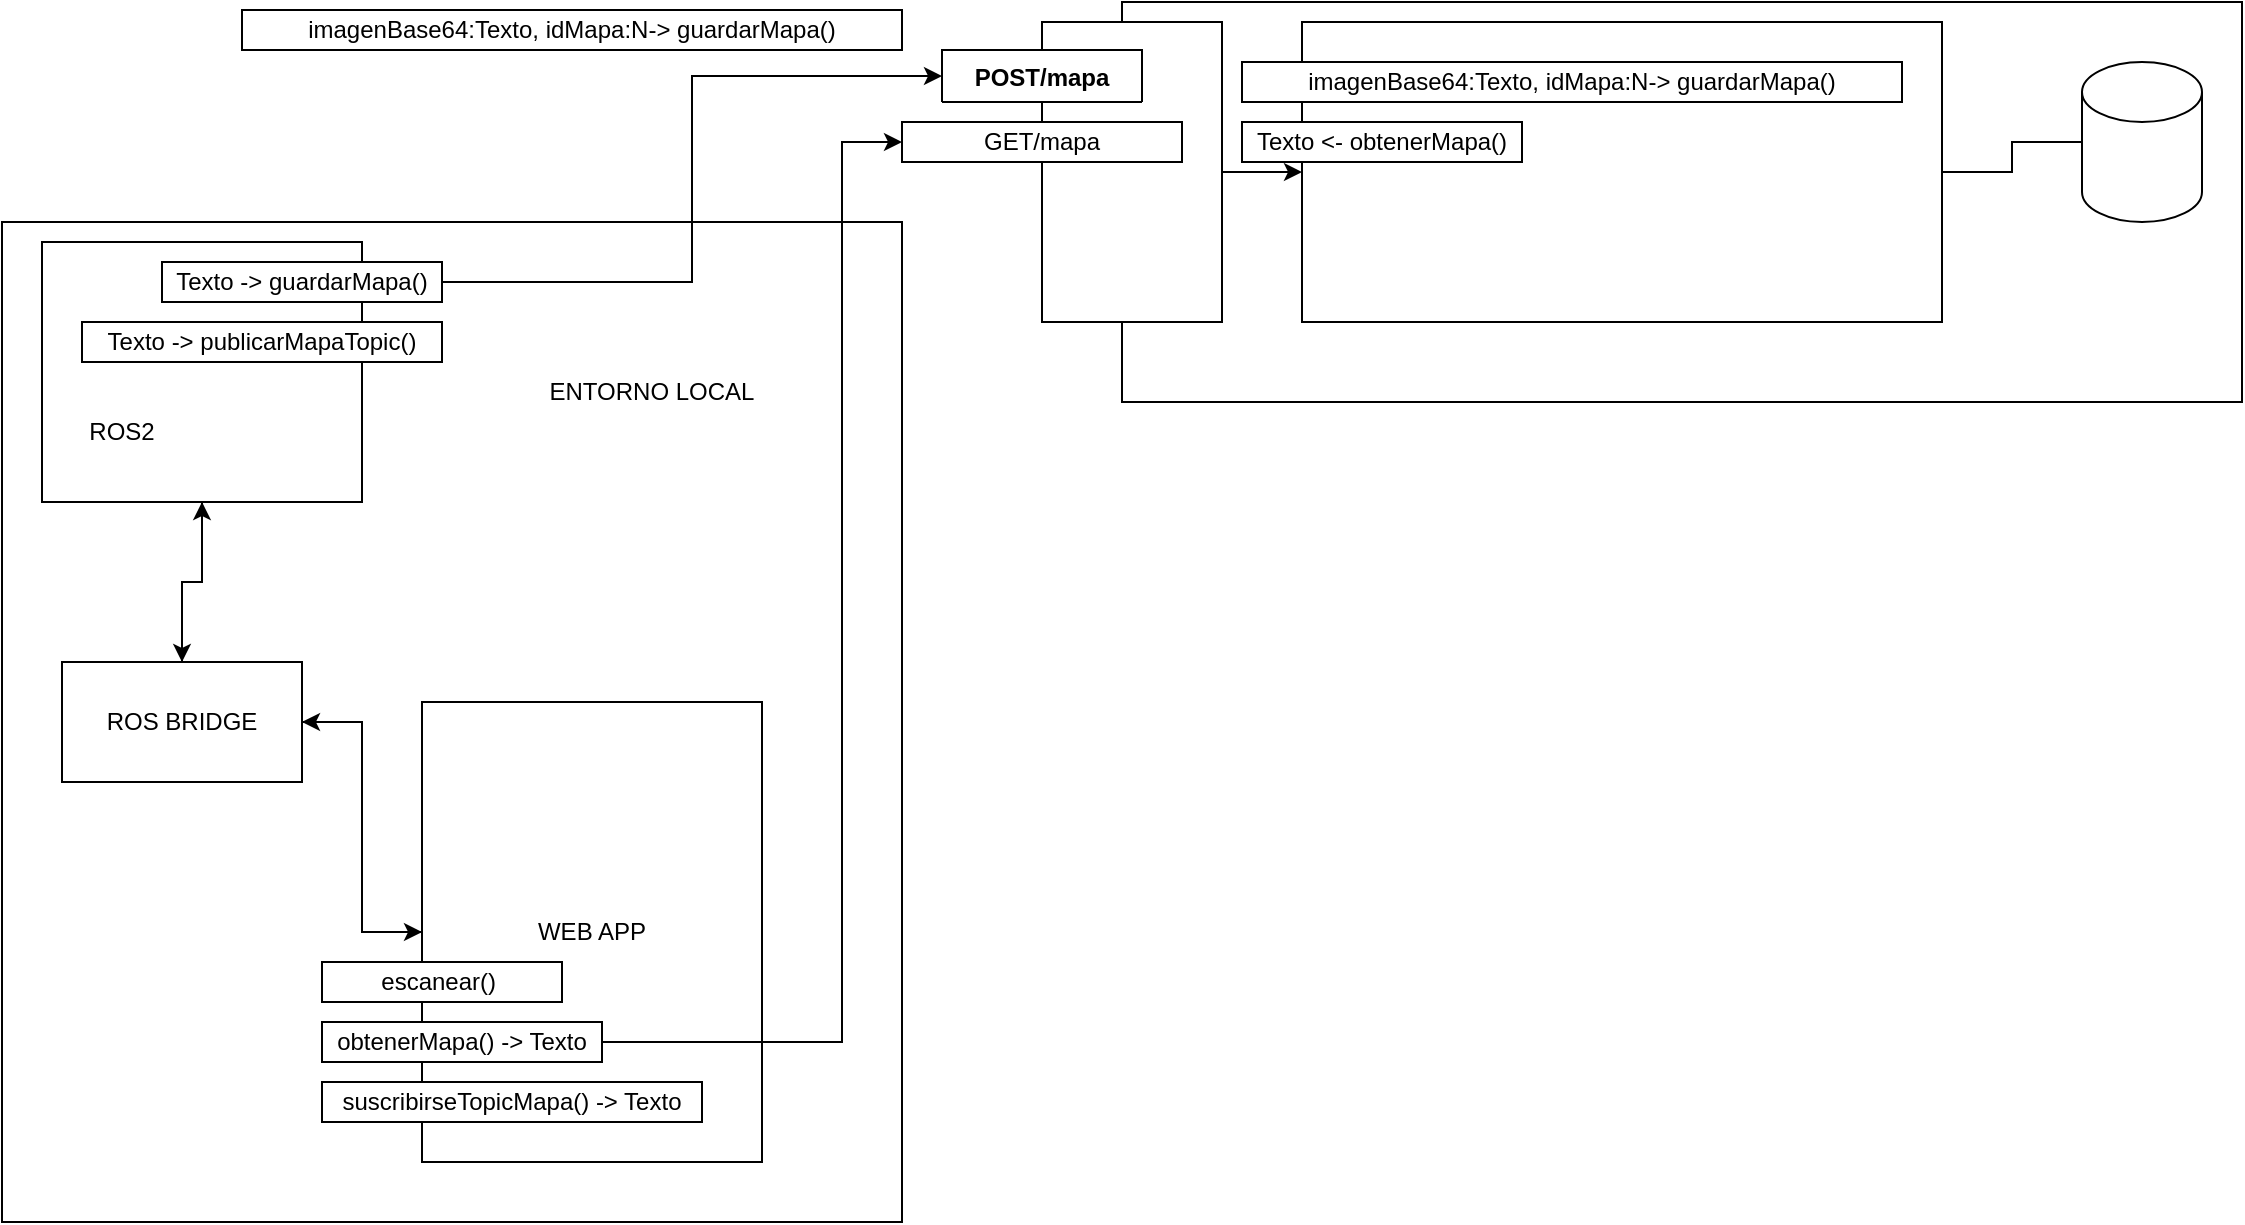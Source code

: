 <mxfile version="16.5.1" type="device" pages="2"><diagram id="qr7br0gcmP0g3dQFz3eZ" name="Logica Negocio"><mxGraphModel dx="1038" dy="649" grid="1" gridSize="10" guides="1" tooltips="1" connect="1" arrows="1" fold="1" page="1" pageScale="1" pageWidth="827" pageHeight="1169" math="0" shadow="0"><root><mxCell id="0"/><mxCell id="1" parent="0"/><mxCell id="V5HAuyEucex_Spe4lNq8-1" value="" style="rounded=0;whiteSpace=wrap;html=1;" parent="1" vertex="1"><mxGeometry x="570" y="10" width="560" height="200" as="geometry"/></mxCell><mxCell id="V5HAuyEucex_Spe4lNq8-2" value="" style="rounded=0;whiteSpace=wrap;html=1;" parent="1" vertex="1"><mxGeometry x="10" y="120" width="450" height="500" as="geometry"/></mxCell><mxCell id="V5HAuyEucex_Spe4lNq8-14" style="edgeStyle=orthogonalEdgeStyle;rounded=0;orthogonalLoop=1;jettySize=auto;html=1;" parent="1" source="V5HAuyEucex_Spe4lNq8-3" target="V5HAuyEucex_Spe4lNq8-13" edge="1"><mxGeometry relative="1" as="geometry"/></mxCell><mxCell id="V5HAuyEucex_Spe4lNq8-19" style="edgeStyle=orthogonalEdgeStyle;rounded=0;orthogonalLoop=1;jettySize=auto;html=1;entryX=0;entryY=0.5;entryDx=0;entryDy=0;exitX=1;exitY=0.5;exitDx=0;exitDy=0;" parent="1" source="V5HAuyEucex_Spe4lNq8-24" target="1KXFwzLgJWa-YRm2-Oui-1" edge="1"><mxGeometry relative="1" as="geometry"><mxPoint x="460" y="50" as="targetPoint"/></mxGeometry></mxCell><mxCell id="V5HAuyEucex_Spe4lNq8-3" value="" style="rounded=0;whiteSpace=wrap;html=1;" parent="1" vertex="1"><mxGeometry x="30" y="130" width="160" height="130" as="geometry"/></mxCell><mxCell id="9l4VPNed63QghKo_KkzF-2" style="edgeStyle=orthogonalEdgeStyle;rounded=0;orthogonalLoop=1;jettySize=auto;html=1;entryX=1;entryY=0.5;entryDx=0;entryDy=0;endArrow=none;endFill=0;" parent="1" source="V5HAuyEucex_Spe4lNq8-4" target="V5HAuyEucex_Spe4lNq8-6" edge="1"><mxGeometry relative="1" as="geometry"/></mxCell><mxCell id="V5HAuyEucex_Spe4lNq8-4" value="" style="shape=cylinder3;whiteSpace=wrap;html=1;boundedLbl=1;backgroundOutline=1;size=15;" parent="1" vertex="1"><mxGeometry x="1050" y="40" width="60" height="80" as="geometry"/></mxCell><mxCell id="V5HAuyEucex_Spe4lNq8-20" style="edgeStyle=orthogonalEdgeStyle;rounded=0;orthogonalLoop=1;jettySize=auto;html=1;" parent="1" source="V5HAuyEucex_Spe4lNq8-5" target="V5HAuyEucex_Spe4lNq8-6" edge="1"><mxGeometry relative="1" as="geometry"/></mxCell><mxCell id="V5HAuyEucex_Spe4lNq8-5" value="" style="rounded=0;whiteSpace=wrap;html=1;" parent="1" vertex="1"><mxGeometry x="530" y="20" width="90" height="150" as="geometry"/></mxCell><mxCell id="V5HAuyEucex_Spe4lNq8-6" value="" style="rounded=0;whiteSpace=wrap;html=1;" parent="1" vertex="1"><mxGeometry x="660" y="20" width="320" height="150" as="geometry"/></mxCell><mxCell id="V5HAuyEucex_Spe4lNq8-8" value="GET/mapa" style="rounded=0;whiteSpace=wrap;html=1;" parent="1" vertex="1"><mxGeometry x="460" y="70" width="140" height="20" as="geometry"/></mxCell><mxCell id="V5HAuyEucex_Spe4lNq8-9" value="imagenBase64:Texto, idMapa:N-&amp;gt; guardarMapa()" style="rounded=0;whiteSpace=wrap;html=1;autosize=1;" parent="1" vertex="1"><mxGeometry x="630" y="40" width="330" height="20" as="geometry"/></mxCell><mxCell id="V5HAuyEucex_Spe4lNq8-10" value="Texto &amp;lt;- obtenerMapa()" style="rounded=0;whiteSpace=wrap;html=1;" parent="1" vertex="1"><mxGeometry x="630" y="70" width="140" height="20" as="geometry"/></mxCell><mxCell id="V5HAuyEucex_Spe4lNq8-16" style="edgeStyle=orthogonalEdgeStyle;rounded=0;orthogonalLoop=1;jettySize=auto;html=1;entryX=1;entryY=0.5;entryDx=0;entryDy=0;" parent="1" source="V5HAuyEucex_Spe4lNq8-11" target="V5HAuyEucex_Spe4lNq8-13" edge="1"><mxGeometry relative="1" as="geometry"/></mxCell><mxCell id="V5HAuyEucex_Spe4lNq8-11" value="WEB APP" style="rounded=0;whiteSpace=wrap;html=1;" parent="1" vertex="1"><mxGeometry x="220" y="360" width="170" height="230" as="geometry"/></mxCell><mxCell id="V5HAuyEucex_Spe4lNq8-12" value="ENTORNO LOCAL" style="text;html=1;strokeColor=none;fillColor=none;align=center;verticalAlign=middle;whiteSpace=wrap;rounded=0;" parent="1" vertex="1"><mxGeometry x="270" y="190" width="130" height="30" as="geometry"/></mxCell><mxCell id="V5HAuyEucex_Spe4lNq8-15" style="edgeStyle=orthogonalEdgeStyle;rounded=0;orthogonalLoop=1;jettySize=auto;html=1;" parent="1" source="V5HAuyEucex_Spe4lNq8-13" target="V5HAuyEucex_Spe4lNq8-11" edge="1"><mxGeometry relative="1" as="geometry"/></mxCell><mxCell id="V5HAuyEucex_Spe4lNq8-17" style="edgeStyle=orthogonalEdgeStyle;rounded=0;orthogonalLoop=1;jettySize=auto;html=1;entryX=0.5;entryY=1;entryDx=0;entryDy=0;" parent="1" source="V5HAuyEucex_Spe4lNq8-13" target="V5HAuyEucex_Spe4lNq8-3" edge="1"><mxGeometry relative="1" as="geometry"/></mxCell><mxCell id="V5HAuyEucex_Spe4lNq8-13" value="ROS BRIDGE" style="rounded=0;whiteSpace=wrap;html=1;" parent="1" vertex="1"><mxGeometry x="40" y="340" width="120" height="60" as="geometry"/></mxCell><mxCell id="V5HAuyEucex_Spe4lNq8-18" value="" style="endArrow=classic;html=1;rounded=0;exitX=1;exitY=0.5;exitDx=0;exitDy=0;entryX=0;entryY=0.5;entryDx=0;entryDy=0;" parent="1" source="V5HAuyEucex_Spe4lNq8-23" target="V5HAuyEucex_Spe4lNq8-8" edge="1"><mxGeometry width="50" height="50" relative="1" as="geometry"><mxPoint x="390" y="350" as="sourcePoint"/><mxPoint x="430" y="80" as="targetPoint"/><Array as="points"><mxPoint x="430" y="530"/><mxPoint x="430" y="230"/><mxPoint x="430" y="80"/></Array></mxGeometry></mxCell><mxCell id="V5HAuyEucex_Spe4lNq8-22" value="escanear()&amp;nbsp;" style="rounded=0;whiteSpace=wrap;html=1;" parent="1" vertex="1"><mxGeometry x="170" y="490" width="120" height="20" as="geometry"/></mxCell><mxCell id="V5HAuyEucex_Spe4lNq8-23" value="obtenerMapa() -&amp;gt; Texto" style="rounded=0;whiteSpace=wrap;html=1;" parent="1" vertex="1"><mxGeometry x="170" y="520" width="140" height="20" as="geometry"/></mxCell><mxCell id="V5HAuyEucex_Spe4lNq8-24" value="Texto -&amp;gt; guardarMapa()" style="rounded=0;whiteSpace=wrap;html=1;" parent="1" vertex="1"><mxGeometry x="90" y="140" width="140" height="20" as="geometry"/></mxCell><mxCell id="V5HAuyEucex_Spe4lNq8-27" value="Texto -&amp;gt; publicarMapaTopic()" style="rounded=0;whiteSpace=wrap;html=1;" parent="1" vertex="1"><mxGeometry x="50" y="170" width="180" height="20" as="geometry"/></mxCell><mxCell id="V5HAuyEucex_Spe4lNq8-28" value="suscribirseTopicMapa() -&amp;gt; Texto" style="rounded=0;whiteSpace=wrap;html=1;" parent="1" vertex="1"><mxGeometry x="170" y="550" width="190" height="20" as="geometry"/></mxCell><mxCell id="V5HAuyEucex_Spe4lNq8-29" value="ROS2" style="text;html=1;strokeColor=none;fillColor=none;align=center;verticalAlign=middle;whiteSpace=wrap;rounded=0;" parent="1" vertex="1"><mxGeometry x="40" y="210" width="60" height="30" as="geometry"/></mxCell><mxCell id="1KXFwzLgJWa-YRm2-Oui-1" value="POST/mapa" style="swimlane;fontStyle=1;align=center;verticalAlign=top;childLayout=stackLayout;horizontal=1;startSize=26;horizontalStack=0;resizeParent=1;resizeParentMax=0;resizeLast=0;collapsible=1;marginBottom=0;" parent="1" vertex="1" collapsed="1"><mxGeometry x="480" y="34" width="100" height="26" as="geometry"><mxRectangle x="480" y="34" width="300" height="140" as="alternateBounds"/></mxGeometry></mxCell><mxCell id="1KXFwzLgJWa-YRm2-Oui-2" value="Request: { idMapa:N,  imagen:Texto }" style="text;strokeColor=none;fillColor=default;align=left;verticalAlign=top;spacingLeft=4;spacingRight=4;overflow=hidden;rotatable=0;points=[[0,0.5],[1,0.5]];portConstraint=eastwest;" parent="1KXFwzLgJWa-YRm2-Oui-1" vertex="1"><mxGeometry y="26" width="300" height="26" as="geometry"/></mxCell><mxCell id="1KXFwzLgJWa-YRm2-Oui-3" value="" style="line;strokeWidth=1;fillColor=none;align=left;verticalAlign=middle;spacingTop=-1;spacingLeft=3;spacingRight=3;rotatable=0;labelPosition=right;points=[];portConstraint=eastwest;" parent="1KXFwzLgJWa-YRm2-Oui-1" vertex="1"><mxGeometry y="52" width="300" height="8" as="geometry"/></mxCell><mxCell id="1KXFwzLgJWa-YRm2-Oui-4" value="Respuestas:&#10;    200 OK&#10;    500 - {mensaje: &quot;No existe un mapa con ese id&quot;}&#10;    400 - {mensaje: &quot;Falta algun parametro&quot;}" style="text;align=left;verticalAlign=top;spacingLeft=4;spacingRight=4;overflow=hidden;rotatable=0;points=[[0,0.5],[1,0.5]];portConstraint=eastwest;fillColor=default;" parent="1KXFwzLgJWa-YRm2-Oui-1" vertex="1"><mxGeometry y="60" width="300" height="80" as="geometry"/></mxCell><mxCell id="A1_ffEyif7cvSU4tj48l-1" value="imagenBase64:Texto, idMapa:N-&amp;gt; guardarMapa()" style="rounded=0;whiteSpace=wrap;html=1;autosize=1;" parent="1" vertex="1"><mxGeometry x="130" y="14" width="330" height="20" as="geometry"/></mxCell></root></mxGraphModel></diagram><diagram id="j1-sHolz0AxUesMCTDj7" name="Entidad Relacion"><mxGraphModel dx="656" dy="649" grid="1" gridSize="10" guides="1" tooltips="1" connect="1" arrows="1" fold="1" page="1" pageScale="1" pageWidth="827" pageHeight="1169" math="0" shadow="0"><root><mxCell id="xTQx5OwVtkUul9D9zM_5-0"/><mxCell id="xTQx5OwVtkUul9D9zM_5-1" parent="xTQx5OwVtkUul9D9zM_5-0"/><mxCell id="xTQx5OwVtkUul9D9zM_5-7" value="mapa" style="shape=table;startSize=30;container=1;collapsible=1;childLayout=tableLayout;fixedRows=1;rowLines=0;fontStyle=1;align=center;resizeLast=1;" parent="xTQx5OwVtkUul9D9zM_5-1" vertex="1"><mxGeometry x="360" y="330" width="180" height="150" as="geometry"/></mxCell><mxCell id="xTQx5OwVtkUul9D9zM_5-8" value="" style="shape=tableRow;horizontal=0;startSize=0;swimlaneHead=0;swimlaneBody=0;fillColor=none;collapsible=0;dropTarget=0;points=[[0,0.5],[1,0.5]];portConstraint=eastwest;top=0;left=0;right=0;bottom=1;" parent="xTQx5OwVtkUul9D9zM_5-7" vertex="1"><mxGeometry y="30" width="180" height="30" as="geometry"/></mxCell><mxCell id="xTQx5OwVtkUul9D9zM_5-9" value="PK" style="shape=partialRectangle;connectable=0;fillColor=none;top=0;left=0;bottom=0;right=0;fontStyle=1;overflow=hidden;" parent="xTQx5OwVtkUul9D9zM_5-8" vertex="1"><mxGeometry width="30" height="30" as="geometry"><mxRectangle width="30" height="30" as="alternateBounds"/></mxGeometry></mxCell><mxCell id="xTQx5OwVtkUul9D9zM_5-10" value="id" style="shape=partialRectangle;connectable=0;fillColor=none;top=0;left=0;bottom=0;right=0;align=left;spacingLeft=6;fontStyle=5;overflow=hidden;" parent="xTQx5OwVtkUul9D9zM_5-8" vertex="1"><mxGeometry x="30" width="150" height="30" as="geometry"><mxRectangle width="150" height="30" as="alternateBounds"/></mxGeometry></mxCell><mxCell id="xTQx5OwVtkUul9D9zM_5-11" value="" style="shape=tableRow;horizontal=0;startSize=0;swimlaneHead=0;swimlaneBody=0;fillColor=none;collapsible=0;dropTarget=0;points=[[0,0.5],[1,0.5]];portConstraint=eastwest;top=0;left=0;right=0;bottom=0;" parent="xTQx5OwVtkUul9D9zM_5-7" vertex="1"><mxGeometry y="60" width="180" height="30" as="geometry"/></mxCell><mxCell id="xTQx5OwVtkUul9D9zM_5-12" value="" style="shape=partialRectangle;connectable=0;fillColor=none;top=0;left=0;bottom=0;right=0;editable=1;overflow=hidden;" parent="xTQx5OwVtkUul9D9zM_5-11" vertex="1"><mxGeometry width="30" height="30" as="geometry"><mxRectangle width="30" height="30" as="alternateBounds"/></mxGeometry></mxCell><mxCell id="xTQx5OwVtkUul9D9zM_5-13" value="imagen" style="shape=partialRectangle;connectable=0;fillColor=none;top=0;left=0;bottom=0;right=0;align=left;spacingLeft=6;overflow=hidden;" parent="xTQx5OwVtkUul9D9zM_5-11" vertex="1"><mxGeometry x="30" width="150" height="30" as="geometry"><mxRectangle width="150" height="30" as="alternateBounds"/></mxGeometry></mxCell><mxCell id="xTQx5OwVtkUul9D9zM_5-14" value="" style="shape=tableRow;horizontal=0;startSize=0;swimlaneHead=0;swimlaneBody=0;fillColor=none;collapsible=0;dropTarget=0;points=[[0,0.5],[1,0.5]];portConstraint=eastwest;top=0;left=0;right=0;bottom=0;" parent="xTQx5OwVtkUul9D9zM_5-7" vertex="1"><mxGeometry y="90" width="180" height="30" as="geometry"/></mxCell><mxCell id="xTQx5OwVtkUul9D9zM_5-15" value="" style="shape=partialRectangle;connectable=0;fillColor=none;top=0;left=0;bottom=0;right=0;editable=1;overflow=hidden;" parent="xTQx5OwVtkUul9D9zM_5-14" vertex="1"><mxGeometry width="30" height="30" as="geometry"><mxRectangle width="30" height="30" as="alternateBounds"/></mxGeometry></mxCell><mxCell id="xTQx5OwVtkUul9D9zM_5-16" value="" style="shape=partialRectangle;connectable=0;fillColor=none;top=0;left=0;bottom=0;right=0;align=left;spacingLeft=6;overflow=hidden;" parent="xTQx5OwVtkUul9D9zM_5-14" vertex="1"><mxGeometry x="30" width="150" height="30" as="geometry"><mxRectangle width="150" height="30" as="alternateBounds"/></mxGeometry></mxCell><mxCell id="xTQx5OwVtkUul9D9zM_5-17" value="" style="shape=tableRow;horizontal=0;startSize=0;swimlaneHead=0;swimlaneBody=0;fillColor=none;collapsible=0;dropTarget=0;points=[[0,0.5],[1,0.5]];portConstraint=eastwest;top=0;left=0;right=0;bottom=0;" parent="xTQx5OwVtkUul9D9zM_5-7" vertex="1"><mxGeometry y="120" width="180" height="30" as="geometry"/></mxCell><mxCell id="xTQx5OwVtkUul9D9zM_5-18" value="" style="shape=partialRectangle;connectable=0;fillColor=none;top=0;left=0;bottom=0;right=0;editable=1;overflow=hidden;" parent="xTQx5OwVtkUul9D9zM_5-17" vertex="1"><mxGeometry width="30" height="30" as="geometry"><mxRectangle width="30" height="30" as="alternateBounds"/></mxGeometry></mxCell><mxCell id="xTQx5OwVtkUul9D9zM_5-19" value="" style="shape=partialRectangle;connectable=0;fillColor=none;top=0;left=0;bottom=0;right=0;align=left;spacingLeft=6;overflow=hidden;" parent="xTQx5OwVtkUul9D9zM_5-17" vertex="1"><mxGeometry x="30" width="150" height="30" as="geometry"><mxRectangle width="150" height="30" as="alternateBounds"/></mxGeometry></mxCell><mxCell id="xTQx5OwVtkUul9D9zM_5-20" value="BD: Automatix" style="text;html=1;strokeColor=none;fillColor=none;align=center;verticalAlign=middle;whiteSpace=wrap;rounded=0;" parent="xTQx5OwVtkUul9D9zM_5-1" vertex="1"><mxGeometry x="30" y="20" width="140" height="30" as="geometry"/></mxCell><mxCell id="xTQx5OwVtkUul9D9zM_5-21" value="Usuario" style="shape=table;startSize=30;container=1;collapsible=1;childLayout=tableLayout;fixedRows=1;rowLines=0;fontStyle=1;align=center;resizeLast=1;" parent="xTQx5OwVtkUul9D9zM_5-1" vertex="1"><mxGeometry x="360" y="90" width="180" height="180" as="geometry"/></mxCell><mxCell id="xTQx5OwVtkUul9D9zM_5-22" value="" style="shape=tableRow;horizontal=0;startSize=0;swimlaneHead=0;swimlaneBody=0;fillColor=none;collapsible=0;dropTarget=0;points=[[0,0.5],[1,0.5]];portConstraint=eastwest;top=0;left=0;right=0;bottom=1;" parent="xTQx5OwVtkUul9D9zM_5-21" vertex="1"><mxGeometry y="30" width="180" height="30" as="geometry"/></mxCell><mxCell id="xTQx5OwVtkUul9D9zM_5-23" value="PK" style="shape=partialRectangle;connectable=0;fillColor=none;top=0;left=0;bottom=0;right=0;fontStyle=1;overflow=hidden;" parent="xTQx5OwVtkUul9D9zM_5-22" vertex="1"><mxGeometry width="30" height="30" as="geometry"><mxRectangle width="30" height="30" as="alternateBounds"/></mxGeometry></mxCell><mxCell id="xTQx5OwVtkUul9D9zM_5-24" value="id" style="shape=partialRectangle;connectable=0;fillColor=none;top=0;left=0;bottom=0;right=0;align=left;spacingLeft=6;fontStyle=5;overflow=hidden;" parent="xTQx5OwVtkUul9D9zM_5-22" vertex="1"><mxGeometry x="30" width="150" height="30" as="geometry"><mxRectangle width="150" height="30" as="alternateBounds"/></mxGeometry></mxCell><mxCell id="xTQx5OwVtkUul9D9zM_5-25" value="" style="shape=tableRow;horizontal=0;startSize=0;swimlaneHead=0;swimlaneBody=0;fillColor=none;collapsible=0;dropTarget=0;points=[[0,0.5],[1,0.5]];portConstraint=eastwest;top=0;left=0;right=0;bottom=0;" parent="xTQx5OwVtkUul9D9zM_5-21" vertex="1"><mxGeometry y="60" width="180" height="30" as="geometry"/></mxCell><mxCell id="xTQx5OwVtkUul9D9zM_5-26" value="" style="shape=partialRectangle;connectable=0;fillColor=none;top=0;left=0;bottom=0;right=0;editable=1;overflow=hidden;" parent="xTQx5OwVtkUul9D9zM_5-25" vertex="1"><mxGeometry width="30" height="30" as="geometry"><mxRectangle width="30" height="30" as="alternateBounds"/></mxGeometry></mxCell><mxCell id="xTQx5OwVtkUul9D9zM_5-27" value="correo   " style="shape=partialRectangle;connectable=0;fillColor=none;top=0;left=0;bottom=0;right=0;align=left;spacingLeft=6;overflow=hidden;" parent="xTQx5OwVtkUul9D9zM_5-25" vertex="1"><mxGeometry x="30" width="150" height="30" as="geometry"><mxRectangle width="150" height="30" as="alternateBounds"/></mxGeometry></mxCell><mxCell id="xTQx5OwVtkUul9D9zM_5-28" value="" style="shape=tableRow;horizontal=0;startSize=0;swimlaneHead=0;swimlaneBody=0;fillColor=none;collapsible=0;dropTarget=0;points=[[0,0.5],[1,0.5]];portConstraint=eastwest;top=0;left=0;right=0;bottom=0;" parent="xTQx5OwVtkUul9D9zM_5-21" vertex="1"><mxGeometry y="90" width="180" height="30" as="geometry"/></mxCell><mxCell id="xTQx5OwVtkUul9D9zM_5-29" value="" style="shape=partialRectangle;connectable=0;fillColor=none;top=0;left=0;bottom=0;right=0;editable=1;overflow=hidden;" parent="xTQx5OwVtkUul9D9zM_5-28" vertex="1"><mxGeometry width="30" height="30" as="geometry"><mxRectangle width="30" height="30" as="alternateBounds"/></mxGeometry></mxCell><mxCell id="xTQx5OwVtkUul9D9zM_5-30" value="password" style="shape=partialRectangle;connectable=0;fillColor=none;top=0;left=0;bottom=0;right=0;align=left;spacingLeft=6;overflow=hidden;" parent="xTQx5OwVtkUul9D9zM_5-28" vertex="1"><mxGeometry x="30" width="150" height="30" as="geometry"><mxRectangle width="150" height="30" as="alternateBounds"/></mxGeometry></mxCell><mxCell id="8DTdHLEjGKgoNXfogA92-0" value="" style="shape=tableRow;horizontal=0;startSize=0;swimlaneHead=0;swimlaneBody=0;fillColor=none;collapsible=0;dropTarget=0;points=[[0,0.5],[1,0.5]];portConstraint=eastwest;top=0;left=0;right=0;bottom=0;" parent="xTQx5OwVtkUul9D9zM_5-21" vertex="1"><mxGeometry y="120" width="180" height="30" as="geometry"/></mxCell><mxCell id="8DTdHLEjGKgoNXfogA92-1" value="FK" style="shape=partialRectangle;connectable=0;fillColor=none;top=0;left=0;bottom=0;right=0;editable=1;overflow=hidden;" parent="8DTdHLEjGKgoNXfogA92-0" vertex="1"><mxGeometry width="30" height="30" as="geometry"><mxRectangle width="30" height="30" as="alternateBounds"/></mxGeometry></mxCell><mxCell id="8DTdHLEjGKgoNXfogA92-2" value="mapa" style="shape=partialRectangle;connectable=0;fillColor=none;top=0;left=0;bottom=0;right=0;align=left;spacingLeft=6;overflow=hidden;" parent="8DTdHLEjGKgoNXfogA92-0" vertex="1"><mxGeometry x="30" width="150" height="30" as="geometry"><mxRectangle width="150" height="30" as="alternateBounds"/></mxGeometry></mxCell><mxCell id="xTQx5OwVtkUul9D9zM_5-31" value="" style="shape=tableRow;horizontal=0;startSize=0;swimlaneHead=0;swimlaneBody=0;fillColor=none;collapsible=0;dropTarget=0;points=[[0,0.5],[1,0.5]];portConstraint=eastwest;top=0;left=0;right=0;bottom=0;" parent="xTQx5OwVtkUul9D9zM_5-21" vertex="1"><mxGeometry y="150" width="180" height="30" as="geometry"/></mxCell><mxCell id="xTQx5OwVtkUul9D9zM_5-32" value="" style="shape=partialRectangle;connectable=0;fillColor=none;top=0;left=0;bottom=0;right=0;editable=1;overflow=hidden;" parent="xTQx5OwVtkUul9D9zM_5-31" vertex="1"><mxGeometry width="30" height="30" as="geometry"><mxRectangle width="30" height="30" as="alternateBounds"/></mxGeometry></mxCell><mxCell id="xTQx5OwVtkUul9D9zM_5-33" value="" style="shape=partialRectangle;connectable=0;fillColor=none;top=0;left=0;bottom=0;right=0;align=left;spacingLeft=6;overflow=hidden;" parent="xTQx5OwVtkUul9D9zM_5-31" vertex="1"><mxGeometry x="30" width="150" height="30" as="geometry"><mxRectangle width="150" height="30" as="alternateBounds"/></mxGeometry></mxCell><mxCell id="xTQx5OwVtkUul9D9zM_5-34" value="Robot" style="shape=table;startSize=30;container=1;collapsible=1;childLayout=tableLayout;fixedRows=1;rowLines=0;fontStyle=1;align=center;resizeLast=1;" parent="xTQx5OwVtkUul9D9zM_5-1" vertex="1"><mxGeometry x="50" y="140" width="180" height="150" as="geometry"/></mxCell><mxCell id="xTQx5OwVtkUul9D9zM_5-35" value="" style="shape=tableRow;horizontal=0;startSize=0;swimlaneHead=0;swimlaneBody=0;fillColor=none;collapsible=0;dropTarget=0;points=[[0,0.5],[1,0.5]];portConstraint=eastwest;top=0;left=0;right=0;bottom=1;" parent="xTQx5OwVtkUul9D9zM_5-34" vertex="1"><mxGeometry y="30" width="180" height="30" as="geometry"/></mxCell><mxCell id="xTQx5OwVtkUul9D9zM_5-36" value="PK" style="shape=partialRectangle;connectable=0;fillColor=none;top=0;left=0;bottom=0;right=0;fontStyle=1;overflow=hidden;" parent="xTQx5OwVtkUul9D9zM_5-35" vertex="1"><mxGeometry width="30" height="30" as="geometry"><mxRectangle width="30" height="30" as="alternateBounds"/></mxGeometry></mxCell><mxCell id="xTQx5OwVtkUul9D9zM_5-37" value="id" style="shape=partialRectangle;connectable=0;fillColor=none;top=0;left=0;bottom=0;right=0;align=left;spacingLeft=6;fontStyle=5;overflow=hidden;" parent="xTQx5OwVtkUul9D9zM_5-35" vertex="1"><mxGeometry x="30" width="150" height="30" as="geometry"><mxRectangle width="150" height="30" as="alternateBounds"/></mxGeometry></mxCell><mxCell id="xTQx5OwVtkUul9D9zM_5-38" value="" style="shape=tableRow;horizontal=0;startSize=0;swimlaneHead=0;swimlaneBody=0;fillColor=none;collapsible=0;dropTarget=0;points=[[0,0.5],[1,0.5]];portConstraint=eastwest;top=0;left=0;right=0;bottom=0;" parent="xTQx5OwVtkUul9D9zM_5-34" vertex="1"><mxGeometry y="60" width="180" height="30" as="geometry"/></mxCell><mxCell id="xTQx5OwVtkUul9D9zM_5-39" value="FK" style="shape=partialRectangle;connectable=0;fillColor=none;top=0;left=0;bottom=0;right=0;editable=1;overflow=hidden;" parent="xTQx5OwVtkUul9D9zM_5-38" vertex="1"><mxGeometry width="30" height="30" as="geometry"><mxRectangle width="30" height="30" as="alternateBounds"/></mxGeometry></mxCell><mxCell id="xTQx5OwVtkUul9D9zM_5-40" value="mapa" style="shape=partialRectangle;connectable=0;fillColor=none;top=0;left=0;bottom=0;right=0;align=left;spacingLeft=6;overflow=hidden;" parent="xTQx5OwVtkUul9D9zM_5-38" vertex="1"><mxGeometry x="30" width="150" height="30" as="geometry"><mxRectangle width="150" height="30" as="alternateBounds"/></mxGeometry></mxCell><mxCell id="xTQx5OwVtkUul9D9zM_5-41" value="" style="shape=tableRow;horizontal=0;startSize=0;swimlaneHead=0;swimlaneBody=0;fillColor=none;collapsible=0;dropTarget=0;points=[[0,0.5],[1,0.5]];portConstraint=eastwest;top=0;left=0;right=0;bottom=0;" parent="xTQx5OwVtkUul9D9zM_5-34" vertex="1"><mxGeometry y="90" width="180" height="30" as="geometry"/></mxCell><mxCell id="xTQx5OwVtkUul9D9zM_5-42" value="" style="shape=partialRectangle;connectable=0;fillColor=none;top=0;left=0;bottom=0;right=0;editable=1;overflow=hidden;" parent="xTQx5OwVtkUul9D9zM_5-41" vertex="1"><mxGeometry width="30" height="30" as="geometry"><mxRectangle width="30" height="30" as="alternateBounds"/></mxGeometry></mxCell><mxCell id="xTQx5OwVtkUul9D9zM_5-43" value="" style="shape=partialRectangle;connectable=0;fillColor=none;top=0;left=0;bottom=0;right=0;align=left;spacingLeft=6;overflow=hidden;" parent="xTQx5OwVtkUul9D9zM_5-41" vertex="1"><mxGeometry x="30" width="150" height="30" as="geometry"><mxRectangle width="150" height="30" as="alternateBounds"/></mxGeometry></mxCell><mxCell id="xTQx5OwVtkUul9D9zM_5-44" value="" style="shape=tableRow;horizontal=0;startSize=0;swimlaneHead=0;swimlaneBody=0;fillColor=none;collapsible=0;dropTarget=0;points=[[0,0.5],[1,0.5]];portConstraint=eastwest;top=0;left=0;right=0;bottom=0;" parent="xTQx5OwVtkUul9D9zM_5-34" vertex="1"><mxGeometry y="120" width="180" height="30" as="geometry"/></mxCell><mxCell id="xTQx5OwVtkUul9D9zM_5-45" value="" style="shape=partialRectangle;connectable=0;fillColor=none;top=0;left=0;bottom=0;right=0;editable=1;overflow=hidden;" parent="xTQx5OwVtkUul9D9zM_5-44" vertex="1"><mxGeometry width="30" height="30" as="geometry"><mxRectangle width="30" height="30" as="alternateBounds"/></mxGeometry></mxCell><mxCell id="xTQx5OwVtkUul9D9zM_5-46" value="" style="shape=partialRectangle;connectable=0;fillColor=none;top=0;left=0;bottom=0;right=0;align=left;spacingLeft=6;overflow=hidden;" parent="xTQx5OwVtkUul9D9zM_5-44" vertex="1"><mxGeometry x="30" width="150" height="30" as="geometry"><mxRectangle width="150" height="30" as="alternateBounds"/></mxGeometry></mxCell><mxCell id="xTQx5OwVtkUul9D9zM_5-47" value="Zonas" style="shape=table;startSize=30;container=1;collapsible=1;childLayout=tableLayout;fixedRows=1;rowLines=0;fontStyle=1;align=center;resizeLast=1;" parent="xTQx5OwVtkUul9D9zM_5-1" vertex="1"><mxGeometry x="620" y="90" width="180" height="210" as="geometry"/></mxCell><mxCell id="xTQx5OwVtkUul9D9zM_5-48" value="" style="shape=tableRow;horizontal=0;startSize=0;swimlaneHead=0;swimlaneBody=0;fillColor=none;collapsible=0;dropTarget=0;points=[[0,0.5],[1,0.5]];portConstraint=eastwest;top=0;left=0;right=0;bottom=1;" parent="xTQx5OwVtkUul9D9zM_5-47" vertex="1"><mxGeometry y="30" width="180" height="30" as="geometry"/></mxCell><mxCell id="xTQx5OwVtkUul9D9zM_5-49" value="PK" style="shape=partialRectangle;connectable=0;fillColor=none;top=0;left=0;bottom=0;right=0;fontStyle=1;overflow=hidden;" parent="xTQx5OwVtkUul9D9zM_5-48" vertex="1"><mxGeometry width="30" height="30" as="geometry"><mxRectangle width="30" height="30" as="alternateBounds"/></mxGeometry></mxCell><mxCell id="xTQx5OwVtkUul9D9zM_5-50" value="nombre" style="shape=partialRectangle;connectable=0;fillColor=none;top=0;left=0;bottom=0;right=0;align=left;spacingLeft=6;fontStyle=5;overflow=hidden;" parent="xTQx5OwVtkUul9D9zM_5-48" vertex="1"><mxGeometry x="30" width="150" height="30" as="geometry"><mxRectangle width="150" height="30" as="alternateBounds"/></mxGeometry></mxCell><mxCell id="xTQx5OwVtkUul9D9zM_5-51" value="" style="shape=tableRow;horizontal=0;startSize=0;swimlaneHead=0;swimlaneBody=0;fillColor=none;collapsible=0;dropTarget=0;points=[[0,0.5],[1,0.5]];portConstraint=eastwest;top=0;left=0;right=0;bottom=0;" parent="xTQx5OwVtkUul9D9zM_5-47" vertex="1"><mxGeometry y="60" width="180" height="30" as="geometry"/></mxCell><mxCell id="xTQx5OwVtkUul9D9zM_5-52" value="FK" style="shape=partialRectangle;connectable=0;fillColor=none;top=0;left=0;bottom=0;right=0;editable=1;overflow=hidden;" parent="xTQx5OwVtkUul9D9zM_5-51" vertex="1"><mxGeometry width="30" height="30" as="geometry"><mxRectangle width="30" height="30" as="alternateBounds"/></mxGeometry></mxCell><mxCell id="xTQx5OwVtkUul9D9zM_5-53" value="mapa" style="shape=partialRectangle;connectable=0;fillColor=none;top=0;left=0;bottom=0;right=0;align=left;spacingLeft=6;overflow=hidden;" parent="xTQx5OwVtkUul9D9zM_5-51" vertex="1"><mxGeometry x="30" width="150" height="30" as="geometry"><mxRectangle width="150" height="30" as="alternateBounds"/></mxGeometry></mxCell><mxCell id="xTQx5OwVtkUul9D9zM_5-54" value="" style="shape=tableRow;horizontal=0;startSize=0;swimlaneHead=0;swimlaneBody=0;fillColor=none;collapsible=0;dropTarget=0;points=[[0,0.5],[1,0.5]];portConstraint=eastwest;top=0;left=0;right=0;bottom=0;" parent="xTQx5OwVtkUul9D9zM_5-47" vertex="1"><mxGeometry y="90" width="180" height="30" as="geometry"/></mxCell><mxCell id="xTQx5OwVtkUul9D9zM_5-55" value="" style="shape=partialRectangle;connectable=0;fillColor=none;top=0;left=0;bottom=0;right=0;editable=1;overflow=hidden;" parent="xTQx5OwVtkUul9D9zM_5-54" vertex="1"><mxGeometry width="30" height="30" as="geometry"><mxRectangle width="30" height="30" as="alternateBounds"/></mxGeometry></mxCell><mxCell id="xTQx5OwVtkUul9D9zM_5-56" value="xSuperior" style="shape=partialRectangle;connectable=0;fillColor=none;top=0;left=0;bottom=0;right=0;align=left;spacingLeft=6;overflow=hidden;" parent="xTQx5OwVtkUul9D9zM_5-54" vertex="1"><mxGeometry x="30" width="150" height="30" as="geometry"><mxRectangle width="150" height="30" as="alternateBounds"/></mxGeometry></mxCell><mxCell id="xTQx5OwVtkUul9D9zM_5-72" value="" style="shape=tableRow;horizontal=0;startSize=0;swimlaneHead=0;swimlaneBody=0;fillColor=none;collapsible=0;dropTarget=0;points=[[0,0.5],[1,0.5]];portConstraint=eastwest;top=0;left=0;right=0;bottom=0;" parent="xTQx5OwVtkUul9D9zM_5-47" vertex="1"><mxGeometry y="120" width="180" height="30" as="geometry"/></mxCell><mxCell id="xTQx5OwVtkUul9D9zM_5-73" value="" style="shape=partialRectangle;connectable=0;fillColor=none;top=0;left=0;bottom=0;right=0;fontStyle=0;overflow=hidden;" parent="xTQx5OwVtkUul9D9zM_5-72" vertex="1"><mxGeometry width="30" height="30" as="geometry"><mxRectangle width="30" height="30" as="alternateBounds"/></mxGeometry></mxCell><mxCell id="xTQx5OwVtkUul9D9zM_5-74" value="ySuperior" style="shape=partialRectangle;connectable=0;fillColor=none;top=0;left=0;bottom=0;right=0;align=left;spacingLeft=6;fontStyle=0;overflow=hidden;" parent="xTQx5OwVtkUul9D9zM_5-72" vertex="1"><mxGeometry x="30" width="150" height="30" as="geometry"><mxRectangle width="150" height="30" as="alternateBounds"/></mxGeometry></mxCell><mxCell id="xTQx5OwVtkUul9D9zM_5-57" value="" style="shape=tableRow;horizontal=0;startSize=0;swimlaneHead=0;swimlaneBody=0;fillColor=none;collapsible=0;dropTarget=0;points=[[0,0.5],[1,0.5]];portConstraint=eastwest;top=0;left=0;right=0;bottom=0;" parent="xTQx5OwVtkUul9D9zM_5-47" vertex="1"><mxGeometry y="150" width="180" height="30" as="geometry"/></mxCell><mxCell id="xTQx5OwVtkUul9D9zM_5-58" value="" style="shape=partialRectangle;connectable=0;fillColor=none;top=0;left=0;bottom=0;right=0;editable=1;overflow=hidden;" parent="xTQx5OwVtkUul9D9zM_5-57" vertex="1"><mxGeometry width="30" height="30" as="geometry"><mxRectangle width="30" height="30" as="alternateBounds"/></mxGeometry></mxCell><mxCell id="xTQx5OwVtkUul9D9zM_5-59" value="xInferior" style="shape=partialRectangle;connectable=0;fillColor=none;top=0;left=0;bottom=0;right=0;align=left;spacingLeft=6;overflow=hidden;" parent="xTQx5OwVtkUul9D9zM_5-57" vertex="1"><mxGeometry x="30" width="150" height="30" as="geometry"><mxRectangle width="150" height="30" as="alternateBounds"/></mxGeometry></mxCell><mxCell id="xTQx5OwVtkUul9D9zM_5-77" value="" style="shape=tableRow;horizontal=0;startSize=0;swimlaneHead=0;swimlaneBody=0;fillColor=none;collapsible=0;dropTarget=0;points=[[0,0.5],[1,0.5]];portConstraint=eastwest;top=0;left=0;right=0;bottom=0;" parent="xTQx5OwVtkUul9D9zM_5-47" vertex="1"><mxGeometry y="180" width="180" height="30" as="geometry"/></mxCell><mxCell id="xTQx5OwVtkUul9D9zM_5-78" value="" style="shape=partialRectangle;connectable=0;fillColor=none;top=0;left=0;bottom=0;right=0;editable=1;overflow=hidden;" parent="xTQx5OwVtkUul9D9zM_5-77" vertex="1"><mxGeometry width="30" height="30" as="geometry"><mxRectangle width="30" height="30" as="alternateBounds"/></mxGeometry></mxCell><mxCell id="xTQx5OwVtkUul9D9zM_5-79" value="yInferior" style="shape=partialRectangle;connectable=0;fillColor=none;top=0;left=0;bottom=0;right=0;align=left;spacingLeft=6;overflow=hidden;" parent="xTQx5OwVtkUul9D9zM_5-77" vertex="1"><mxGeometry x="30" width="150" height="30" as="geometry"><mxRectangle width="150" height="30" as="alternateBounds"/></mxGeometry></mxCell><mxCell id="xTQx5OwVtkUul9D9zM_5-62" value="" style="shape=tableRow;horizontal=0;startSize=0;swimlaneHead=0;swimlaneBody=0;fillColor=none;collapsible=0;dropTarget=0;points=[[0,0.5],[1,0.5]];portConstraint=eastwest;top=0;left=0;right=0;bottom=0;" parent="xTQx5OwVtkUul9D9zM_5-1" vertex="1"><mxGeometry x="620" y="230" width="180" height="30" as="geometry"/></mxCell><mxCell id="xTQx5OwVtkUul9D9zM_5-63" value="" style="shape=partialRectangle;connectable=0;fillColor=none;top=0;left=0;bottom=0;right=0;editable=1;overflow=hidden;" parent="xTQx5OwVtkUul9D9zM_5-62" vertex="1"><mxGeometry width="30" height="30" as="geometry"><mxRectangle width="30" height="30" as="alternateBounds"/></mxGeometry></mxCell><mxCell id="xTQx5OwVtkUul9D9zM_5-65" value="" style="shape=tableRow;horizontal=0;startSize=0;swimlaneHead=0;swimlaneBody=0;fillColor=none;collapsible=0;dropTarget=0;points=[[0,0.5],[1,0.5]];portConstraint=eastwest;top=0;left=0;right=0;bottom=0;" parent="xTQx5OwVtkUul9D9zM_5-1" vertex="1"><mxGeometry x="620" y="260" width="180" height="30" as="geometry"/></mxCell><mxCell id="xTQx5OwVtkUul9D9zM_5-85" style="edgeStyle=orthogonalEdgeStyle;rounded=0;orthogonalLoop=1;jettySize=auto;html=1;entryX=1;entryY=0.5;entryDx=0;entryDy=0;endArrow=none;endFill=0;" parent="xTQx5OwVtkUul9D9zM_5-1" source="xTQx5OwVtkUul9D9zM_5-51" target="xTQx5OwVtkUul9D9zM_5-8" edge="1"><mxGeometry relative="1" as="geometry"/></mxCell><mxCell id="xTQx5OwVtkUul9D9zM_5-88" value="1" style="edgeLabel;html=1;align=center;verticalAlign=middle;resizable=0;points=[];" parent="xTQx5OwVtkUul9D9zM_5-85" vertex="1" connectable="0"><mxGeometry x="0.692" y="1" relative="1" as="geometry"><mxPoint as="offset"/></mxGeometry></mxCell><mxCell id="xTQx5OwVtkUul9D9zM_5-89" value="N" style="edgeLabel;html=1;align=center;verticalAlign=middle;resizable=0;points=[];" parent="xTQx5OwVtkUul9D9zM_5-85" vertex="1" connectable="0"><mxGeometry x="-0.678" relative="1" as="geometry"><mxPoint as="offset"/></mxGeometry></mxCell><mxCell id="8DTdHLEjGKgoNXfogA92-28" value="Tener" style="edgeLabel;html=1;align=center;verticalAlign=middle;resizable=0;points=[];" parent="xTQx5OwVtkUul9D9zM_5-85" vertex="1" connectable="0"><mxGeometry x="0.062" y="1" relative="1" as="geometry"><mxPoint as="offset"/></mxGeometry></mxCell><mxCell id="xTQx5OwVtkUul9D9zM_5-90" style="edgeStyle=orthogonalEdgeStyle;rounded=0;orthogonalLoop=1;jettySize=auto;html=1;entryX=0;entryY=0.5;entryDx=0;entryDy=0;endArrow=none;endFill=0;" parent="xTQx5OwVtkUul9D9zM_5-1" source="xTQx5OwVtkUul9D9zM_5-38" target="xTQx5OwVtkUul9D9zM_5-8" edge="1"><mxGeometry relative="1" as="geometry"/></mxCell><mxCell id="xTQx5OwVtkUul9D9zM_5-91" value="N" style="edgeLabel;html=1;align=center;verticalAlign=middle;resizable=0;points=[];" parent="xTQx5OwVtkUul9D9zM_5-90" vertex="1" connectable="0"><mxGeometry x="-0.474" y="-1" relative="1" as="geometry"><mxPoint as="offset"/></mxGeometry></mxCell><mxCell id="xTQx5OwVtkUul9D9zM_5-92" value="1" style="edgeLabel;html=1;align=center;verticalAlign=middle;resizable=0;points=[];" parent="xTQx5OwVtkUul9D9zM_5-90" vertex="1" connectable="0"><mxGeometry x="0.469" y="-2" relative="1" as="geometry"><mxPoint as="offset"/></mxGeometry></mxCell><mxCell id="8DTdHLEjGKgoNXfogA92-29" value="Tener" style="edgeLabel;html=1;align=center;verticalAlign=middle;resizable=0;points=[];" parent="xTQx5OwVtkUul9D9zM_5-90" vertex="1" connectable="0"><mxGeometry x="-0.129" relative="1" as="geometry"><mxPoint as="offset"/></mxGeometry></mxCell><mxCell id="8DTdHLEjGKgoNXfogA92-23" style="edgeStyle=orthogonalEdgeStyle;rounded=0;orthogonalLoop=1;jettySize=auto;html=1;entryX=0;entryY=0.5;entryDx=0;entryDy=0;endArrow=none;endFill=0;" parent="xTQx5OwVtkUul9D9zM_5-1" source="8DTdHLEjGKgoNXfogA92-0" target="xTQx5OwVtkUul9D9zM_5-8" edge="1"><mxGeometry relative="1" as="geometry"/></mxCell><mxCell id="8DTdHLEjGKgoNXfogA92-24" value="1" style="edgeLabel;html=1;align=center;verticalAlign=middle;resizable=0;points=[];" parent="8DTdHLEjGKgoNXfogA92-23" vertex="1" connectable="0"><mxGeometry x="0.632" y="-1" relative="1" as="geometry"><mxPoint as="offset"/></mxGeometry></mxCell><mxCell id="8DTdHLEjGKgoNXfogA92-25" value="N" style="edgeLabel;html=1;align=center;verticalAlign=middle;resizable=0;points=[];" parent="8DTdHLEjGKgoNXfogA92-23" vertex="1" connectable="0"><mxGeometry x="-0.674" y="2" relative="1" as="geometry"><mxPoint x="-2" y="4" as="offset"/></mxGeometry></mxCell><mxCell id="8DTdHLEjGKgoNXfogA92-26" value="Tener" style="edgeLabel;html=1;align=center;verticalAlign=middle;resizable=0;points=[];" parent="8DTdHLEjGKgoNXfogA92-23" vertex="1" connectable="0"><mxGeometry x="0.147" relative="1" as="geometry"><mxPoint as="offset"/></mxGeometry></mxCell></root></mxGraphModel></diagram></mxfile>